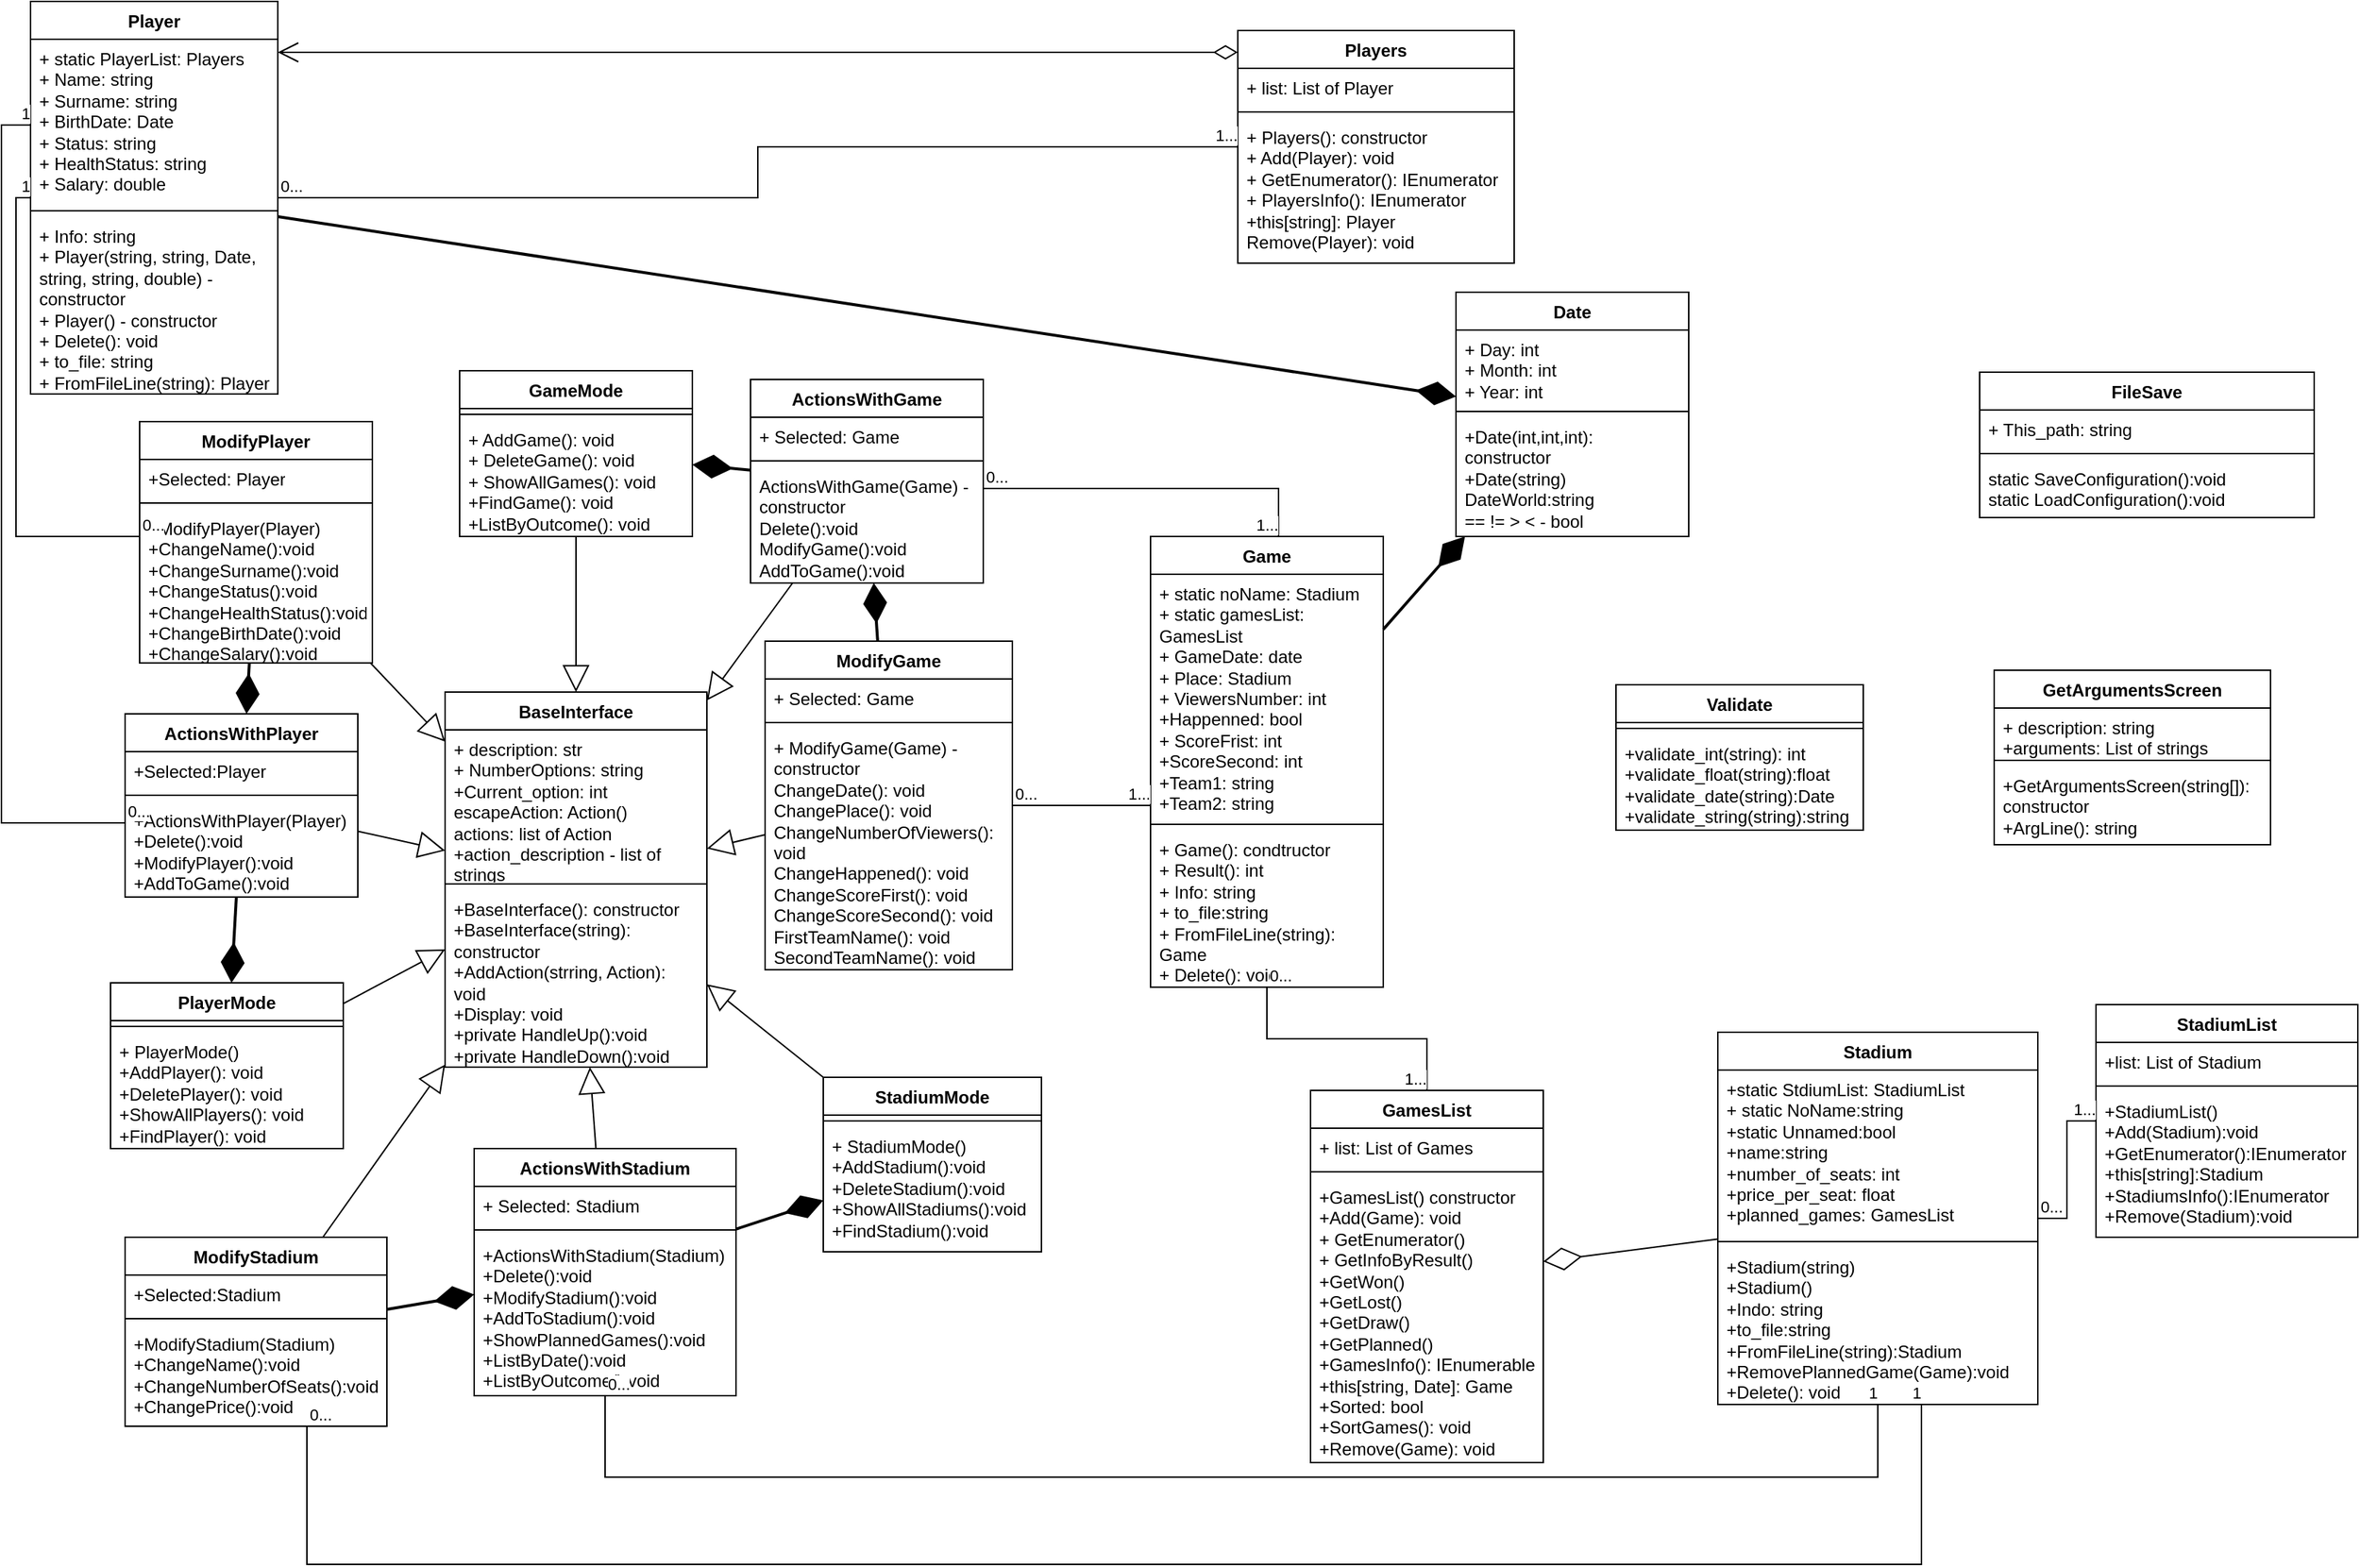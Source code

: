 <mxfile version="24.4.4" type="github">
  <diagram name="Сторінка-1" id="ffoTG8Y5gUArFuWIGi5W">
    <mxGraphModel dx="2100" dy="1060" grid="1" gridSize="10" guides="1" tooltips="1" connect="1" arrows="1" fold="1" page="1" pageScale="1" pageWidth="827" pageHeight="1169" math="0" shadow="0">
      <root>
        <mxCell id="0" />
        <mxCell id="1" parent="0" />
        <mxCell id="AJZXfLpTL_0F0TIFlAnt-1" value="BaseInterface" style="swimlane;fontStyle=1;align=center;verticalAlign=top;childLayout=stackLayout;horizontal=1;startSize=26;horizontalStack=0;resizeParent=1;resizeParentMax=0;resizeLast=0;collapsible=1;marginBottom=0;whiteSpace=wrap;html=1;" vertex="1" parent="1">
          <mxGeometry x="325" y="480" width="180" height="258" as="geometry" />
        </mxCell>
        <mxCell id="AJZXfLpTL_0F0TIFlAnt-2" value="+ description: str&lt;div&gt;+ NumberOptions: string&lt;/div&gt;&lt;div&gt;+Current_option: int&lt;/div&gt;&lt;div&gt;escapeAction: Action()&lt;/div&gt;&lt;div&gt;actions: list of Action&lt;/div&gt;&lt;div&gt;+action_description - list of strings&lt;/div&gt;" style="text;strokeColor=none;fillColor=none;align=left;verticalAlign=top;spacingLeft=4;spacingRight=4;overflow=hidden;rotatable=0;points=[[0,0.5],[1,0.5]];portConstraint=eastwest;whiteSpace=wrap;html=1;" vertex="1" parent="AJZXfLpTL_0F0TIFlAnt-1">
          <mxGeometry y="26" width="180" height="102" as="geometry" />
        </mxCell>
        <mxCell id="AJZXfLpTL_0F0TIFlAnt-3" value="" style="line;strokeWidth=1;fillColor=none;align=left;verticalAlign=middle;spacingTop=-1;spacingLeft=3;spacingRight=3;rotatable=0;labelPosition=right;points=[];portConstraint=eastwest;strokeColor=inherit;" vertex="1" parent="AJZXfLpTL_0F0TIFlAnt-1">
          <mxGeometry y="128" width="180" height="8" as="geometry" />
        </mxCell>
        <mxCell id="AJZXfLpTL_0F0TIFlAnt-4" value="+BaseInterface(): constructor&lt;div&gt;+BaseInterface(string): constructor&lt;/div&gt;&lt;div&gt;+AddAction(strring, Action): void&lt;/div&gt;&lt;div&gt;+Display: void&lt;/div&gt;&lt;div&gt;+private HandleUp():void&lt;/div&gt;&lt;div&gt;+private HandleDown():void&lt;/div&gt;" style="text;strokeColor=none;fillColor=none;align=left;verticalAlign=top;spacingLeft=4;spacingRight=4;overflow=hidden;rotatable=0;points=[[0,0.5],[1,0.5]];portConstraint=eastwest;whiteSpace=wrap;html=1;" vertex="1" parent="AJZXfLpTL_0F0TIFlAnt-1">
          <mxGeometry y="136" width="180" height="122" as="geometry" />
        </mxCell>
        <mxCell id="AJZXfLpTL_0F0TIFlAnt-5" value="Date" style="swimlane;fontStyle=1;align=center;verticalAlign=top;childLayout=stackLayout;horizontal=1;startSize=26;horizontalStack=0;resizeParent=1;resizeParentMax=0;resizeLast=0;collapsible=1;marginBottom=0;whiteSpace=wrap;html=1;" vertex="1" parent="1">
          <mxGeometry x="1020" y="205" width="160" height="168" as="geometry" />
        </mxCell>
        <mxCell id="AJZXfLpTL_0F0TIFlAnt-6" value="+ Day: int&lt;div&gt;+ Month: int&lt;/div&gt;&lt;div&gt;+ Year: int&lt;/div&gt;" style="text;strokeColor=none;fillColor=none;align=left;verticalAlign=top;spacingLeft=4;spacingRight=4;overflow=hidden;rotatable=0;points=[[0,0.5],[1,0.5]];portConstraint=eastwest;whiteSpace=wrap;html=1;" vertex="1" parent="AJZXfLpTL_0F0TIFlAnt-5">
          <mxGeometry y="26" width="160" height="52" as="geometry" />
        </mxCell>
        <mxCell id="AJZXfLpTL_0F0TIFlAnt-7" value="" style="line;strokeWidth=1;fillColor=none;align=left;verticalAlign=middle;spacingTop=-1;spacingLeft=3;spacingRight=3;rotatable=0;labelPosition=right;points=[];portConstraint=eastwest;strokeColor=inherit;" vertex="1" parent="AJZXfLpTL_0F0TIFlAnt-5">
          <mxGeometry y="78" width="160" height="8" as="geometry" />
        </mxCell>
        <mxCell id="AJZXfLpTL_0F0TIFlAnt-8" value="+Date(int,int,int): constructor&lt;div&gt;+Date(string)&lt;/div&gt;&lt;div&gt;DateWorld:string&lt;/div&gt;&lt;div&gt;== != &amp;gt; &amp;lt; - bool&lt;/div&gt;" style="text;strokeColor=none;fillColor=none;align=left;verticalAlign=top;spacingLeft=4;spacingRight=4;overflow=hidden;rotatable=0;points=[[0,0.5],[1,0.5]];portConstraint=eastwest;whiteSpace=wrap;html=1;" vertex="1" parent="AJZXfLpTL_0F0TIFlAnt-5">
          <mxGeometry y="86" width="160" height="82" as="geometry" />
        </mxCell>
        <mxCell id="AJZXfLpTL_0F0TIFlAnt-9" value="FileSave" style="swimlane;fontStyle=1;align=center;verticalAlign=top;childLayout=stackLayout;horizontal=1;startSize=26;horizontalStack=0;resizeParent=1;resizeParentMax=0;resizeLast=0;collapsible=1;marginBottom=0;whiteSpace=wrap;html=1;" vertex="1" parent="1">
          <mxGeometry x="1380" y="260" width="230" height="100" as="geometry" />
        </mxCell>
        <mxCell id="AJZXfLpTL_0F0TIFlAnt-10" value="+ This_path: string" style="text;strokeColor=none;fillColor=none;align=left;verticalAlign=top;spacingLeft=4;spacingRight=4;overflow=hidden;rotatable=0;points=[[0,0.5],[1,0.5]];portConstraint=eastwest;whiteSpace=wrap;html=1;" vertex="1" parent="AJZXfLpTL_0F0TIFlAnt-9">
          <mxGeometry y="26" width="230" height="26" as="geometry" />
        </mxCell>
        <mxCell id="AJZXfLpTL_0F0TIFlAnt-11" value="" style="line;strokeWidth=1;fillColor=none;align=left;verticalAlign=middle;spacingTop=-1;spacingLeft=3;spacingRight=3;rotatable=0;labelPosition=right;points=[];portConstraint=eastwest;strokeColor=inherit;" vertex="1" parent="AJZXfLpTL_0F0TIFlAnt-9">
          <mxGeometry y="52" width="230" height="8" as="geometry" />
        </mxCell>
        <mxCell id="AJZXfLpTL_0F0TIFlAnt-12" value="static SaveConfiguration():void&lt;div&gt;static LoadConfiguration():void&lt;/div&gt;" style="text;strokeColor=none;fillColor=none;align=left;verticalAlign=top;spacingLeft=4;spacingRight=4;overflow=hidden;rotatable=0;points=[[0,0.5],[1,0.5]];portConstraint=eastwest;whiteSpace=wrap;html=1;" vertex="1" parent="AJZXfLpTL_0F0TIFlAnt-9">
          <mxGeometry y="60" width="230" height="40" as="geometry" />
        </mxCell>
        <mxCell id="AJZXfLpTL_0F0TIFlAnt-13" value="Game" style="swimlane;fontStyle=1;align=center;verticalAlign=top;childLayout=stackLayout;horizontal=1;startSize=26;horizontalStack=0;resizeParent=1;resizeParentMax=0;resizeLast=0;collapsible=1;marginBottom=0;whiteSpace=wrap;html=1;" vertex="1" parent="1">
          <mxGeometry x="810" y="373" width="160" height="310" as="geometry" />
        </mxCell>
        <mxCell id="AJZXfLpTL_0F0TIFlAnt-14" value="+ static noName: Stadium&lt;div&gt;+ static gamesList: GamesList&lt;/div&gt;&lt;div&gt;+ GameDate: date&lt;/div&gt;&lt;div&gt;+ Place: Stadium&lt;/div&gt;&lt;div&gt;+ ViewersNumber: int&lt;/div&gt;&lt;div&gt;+Happenned: bool&lt;/div&gt;&lt;div&gt;+ ScoreFrist: int&lt;/div&gt;&lt;div&gt;+ScoreSecond: int&lt;/div&gt;&lt;div&gt;+Team1: string&lt;/div&gt;&lt;div&gt;+Team2: string&lt;/div&gt;" style="text;strokeColor=none;fillColor=none;align=left;verticalAlign=top;spacingLeft=4;spacingRight=4;overflow=hidden;rotatable=0;points=[[0,0.5],[1,0.5]];portConstraint=eastwest;whiteSpace=wrap;html=1;" vertex="1" parent="AJZXfLpTL_0F0TIFlAnt-13">
          <mxGeometry y="26" width="160" height="168" as="geometry" />
        </mxCell>
        <mxCell id="AJZXfLpTL_0F0TIFlAnt-15" value="" style="line;strokeWidth=1;fillColor=none;align=left;verticalAlign=middle;spacingTop=-1;spacingLeft=3;spacingRight=3;rotatable=0;labelPosition=right;points=[];portConstraint=eastwest;strokeColor=inherit;" vertex="1" parent="AJZXfLpTL_0F0TIFlAnt-13">
          <mxGeometry y="194" width="160" height="8" as="geometry" />
        </mxCell>
        <mxCell id="AJZXfLpTL_0F0TIFlAnt-16" value="+ Game(): condtructor&lt;div&gt;+ Result(): int&lt;/div&gt;&lt;div&gt;+ Info: string&lt;/div&gt;&lt;div&gt;+ to_file:string&lt;/div&gt;&lt;div&gt;+ FromFileLine(string): Game&lt;/div&gt;&lt;div&gt;+ Delete(): void&lt;/div&gt;" style="text;strokeColor=none;fillColor=none;align=left;verticalAlign=top;spacingLeft=4;spacingRight=4;overflow=hidden;rotatable=0;points=[[0,0.5],[1,0.5]];portConstraint=eastwest;whiteSpace=wrap;html=1;" vertex="1" parent="AJZXfLpTL_0F0TIFlAnt-13">
          <mxGeometry y="202" width="160" height="108" as="geometry" />
        </mxCell>
        <mxCell id="AJZXfLpTL_0F0TIFlAnt-17" value="GameMode" style="swimlane;fontStyle=1;align=center;verticalAlign=top;childLayout=stackLayout;horizontal=1;startSize=26;horizontalStack=0;resizeParent=1;resizeParentMax=0;resizeLast=0;collapsible=1;marginBottom=0;whiteSpace=wrap;html=1;" vertex="1" parent="1">
          <mxGeometry x="335" y="259" width="160" height="114" as="geometry" />
        </mxCell>
        <mxCell id="AJZXfLpTL_0F0TIFlAnt-19" value="" style="line;strokeWidth=1;fillColor=none;align=left;verticalAlign=middle;spacingTop=-1;spacingLeft=3;spacingRight=3;rotatable=0;labelPosition=right;points=[];portConstraint=eastwest;strokeColor=inherit;" vertex="1" parent="AJZXfLpTL_0F0TIFlAnt-17">
          <mxGeometry y="26" width="160" height="8" as="geometry" />
        </mxCell>
        <mxCell id="AJZXfLpTL_0F0TIFlAnt-20" value="+ AddGame(): void&lt;div&gt;+ DeleteGame(): void&lt;/div&gt;&lt;div&gt;+ ShowAllGames(): void&lt;/div&gt;&lt;div&gt;+FindGame(): void&lt;/div&gt;&lt;div&gt;+ListByOutcome(): void&lt;/div&gt;" style="text;strokeColor=none;fillColor=none;align=left;verticalAlign=top;spacingLeft=4;spacingRight=4;overflow=hidden;rotatable=0;points=[[0,0.5],[1,0.5]];portConstraint=eastwest;whiteSpace=wrap;html=1;" vertex="1" parent="AJZXfLpTL_0F0TIFlAnt-17">
          <mxGeometry y="34" width="160" height="80" as="geometry" />
        </mxCell>
        <mxCell id="AJZXfLpTL_0F0TIFlAnt-21" value="ActionsWithGame" style="swimlane;fontStyle=1;align=center;verticalAlign=top;childLayout=stackLayout;horizontal=1;startSize=26;horizontalStack=0;resizeParent=1;resizeParentMax=0;resizeLast=0;collapsible=1;marginBottom=0;whiteSpace=wrap;html=1;" vertex="1" parent="1">
          <mxGeometry x="535" y="265" width="160" height="140" as="geometry" />
        </mxCell>
        <mxCell id="AJZXfLpTL_0F0TIFlAnt-22" value="+ Selected: Game" style="text;strokeColor=none;fillColor=none;align=left;verticalAlign=top;spacingLeft=4;spacingRight=4;overflow=hidden;rotatable=0;points=[[0,0.5],[1,0.5]];portConstraint=eastwest;whiteSpace=wrap;html=1;" vertex="1" parent="AJZXfLpTL_0F0TIFlAnt-21">
          <mxGeometry y="26" width="160" height="26" as="geometry" />
        </mxCell>
        <mxCell id="AJZXfLpTL_0F0TIFlAnt-23" value="" style="line;strokeWidth=1;fillColor=none;align=left;verticalAlign=middle;spacingTop=-1;spacingLeft=3;spacingRight=3;rotatable=0;labelPosition=right;points=[];portConstraint=eastwest;strokeColor=inherit;" vertex="1" parent="AJZXfLpTL_0F0TIFlAnt-21">
          <mxGeometry y="52" width="160" height="8" as="geometry" />
        </mxCell>
        <mxCell id="AJZXfLpTL_0F0TIFlAnt-24" value="ActionsWithGame(Game) - constructor&lt;div&gt;Delete():void&lt;/div&gt;&lt;div&gt;ModifyGame():void&lt;/div&gt;&lt;div&gt;AddToGame():void&lt;/div&gt;" style="text;strokeColor=none;fillColor=none;align=left;verticalAlign=top;spacingLeft=4;spacingRight=4;overflow=hidden;rotatable=0;points=[[0,0.5],[1,0.5]];portConstraint=eastwest;whiteSpace=wrap;html=1;" vertex="1" parent="AJZXfLpTL_0F0TIFlAnt-21">
          <mxGeometry y="60" width="160" height="80" as="geometry" />
        </mxCell>
        <mxCell id="AJZXfLpTL_0F0TIFlAnt-25" value="ModifyGame" style="swimlane;fontStyle=1;align=center;verticalAlign=top;childLayout=stackLayout;horizontal=1;startSize=26;horizontalStack=0;resizeParent=1;resizeParentMax=0;resizeLast=0;collapsible=1;marginBottom=0;whiteSpace=wrap;html=1;" vertex="1" parent="1">
          <mxGeometry x="545" y="445" width="170" height="226" as="geometry" />
        </mxCell>
        <mxCell id="AJZXfLpTL_0F0TIFlAnt-26" value="+ Selected: Game" style="text;strokeColor=none;fillColor=none;align=left;verticalAlign=top;spacingLeft=4;spacingRight=4;overflow=hidden;rotatable=0;points=[[0,0.5],[1,0.5]];portConstraint=eastwest;whiteSpace=wrap;html=1;" vertex="1" parent="AJZXfLpTL_0F0TIFlAnt-25">
          <mxGeometry y="26" width="170" height="26" as="geometry" />
        </mxCell>
        <mxCell id="AJZXfLpTL_0F0TIFlAnt-27" value="" style="line;strokeWidth=1;fillColor=none;align=left;verticalAlign=middle;spacingTop=-1;spacingLeft=3;spacingRight=3;rotatable=0;labelPosition=right;points=[];portConstraint=eastwest;strokeColor=inherit;" vertex="1" parent="AJZXfLpTL_0F0TIFlAnt-25">
          <mxGeometry y="52" width="170" height="8" as="geometry" />
        </mxCell>
        <mxCell id="AJZXfLpTL_0F0TIFlAnt-28" value="+ ModifyGame(Game) - constructor&lt;div&gt;ChangeDate(): void&lt;/div&gt;&lt;div&gt;ChangePlace(): void&lt;/div&gt;&lt;div&gt;ChangeNumberOfViewers(): void&lt;/div&gt;&lt;div&gt;ChangeHappened(): void&lt;/div&gt;&lt;div&gt;ChangeScoreFirst(): void&lt;/div&gt;&lt;div&gt;ChangeScoreSecond(): void&lt;/div&gt;&lt;div&gt;FirstTeamName(): void&lt;/div&gt;&lt;div&gt;SecondTeamName(): void&lt;/div&gt;" style="text;strokeColor=none;fillColor=none;align=left;verticalAlign=top;spacingLeft=4;spacingRight=4;overflow=hidden;rotatable=0;points=[[0,0.5],[1,0.5]];portConstraint=eastwest;whiteSpace=wrap;html=1;" vertex="1" parent="AJZXfLpTL_0F0TIFlAnt-25">
          <mxGeometry y="60" width="170" height="166" as="geometry" />
        </mxCell>
        <mxCell id="AJZXfLpTL_0F0TIFlAnt-29" value="GamesList" style="swimlane;fontStyle=1;align=center;verticalAlign=top;childLayout=stackLayout;horizontal=1;startSize=26;horizontalStack=0;resizeParent=1;resizeParentMax=0;resizeLast=0;collapsible=1;marginBottom=0;whiteSpace=wrap;html=1;" vertex="1" parent="1">
          <mxGeometry x="920" y="754" width="160" height="256" as="geometry" />
        </mxCell>
        <mxCell id="AJZXfLpTL_0F0TIFlAnt-30" value="+ list: List of Games" style="text;strokeColor=none;fillColor=none;align=left;verticalAlign=top;spacingLeft=4;spacingRight=4;overflow=hidden;rotatable=0;points=[[0,0.5],[1,0.5]];portConstraint=eastwest;whiteSpace=wrap;html=1;" vertex="1" parent="AJZXfLpTL_0F0TIFlAnt-29">
          <mxGeometry y="26" width="160" height="26" as="geometry" />
        </mxCell>
        <mxCell id="AJZXfLpTL_0F0TIFlAnt-31" value="" style="line;strokeWidth=1;fillColor=none;align=left;verticalAlign=middle;spacingTop=-1;spacingLeft=3;spacingRight=3;rotatable=0;labelPosition=right;points=[];portConstraint=eastwest;strokeColor=inherit;" vertex="1" parent="AJZXfLpTL_0F0TIFlAnt-29">
          <mxGeometry y="52" width="160" height="8" as="geometry" />
        </mxCell>
        <mxCell id="AJZXfLpTL_0F0TIFlAnt-32" value="+GamesList() constructor&lt;div&gt;+Add(Game): void&lt;/div&gt;&lt;div&gt;+ GetEnumerator()&lt;/div&gt;&lt;div&gt;+ GetInfoByResult()&lt;/div&gt;&lt;div&gt;+GetWon()&lt;/div&gt;&lt;div&gt;+GetLost()&lt;/div&gt;&lt;div&gt;+GetDraw()&lt;/div&gt;&lt;div&gt;+GetPlanned()&lt;/div&gt;&lt;div&gt;+GamesInfo(): IEnumerable&lt;/div&gt;&lt;div&gt;+this[string, Date]: Game&lt;/div&gt;&lt;div&gt;+Sorted: bool&lt;/div&gt;&lt;div&gt;+SortGames(): void&lt;/div&gt;&lt;div&gt;+Remove(Game): void&lt;/div&gt;" style="text;strokeColor=none;fillColor=none;align=left;verticalAlign=top;spacingLeft=4;spacingRight=4;overflow=hidden;rotatable=0;points=[[0,0.5],[1,0.5]];portConstraint=eastwest;whiteSpace=wrap;html=1;" vertex="1" parent="AJZXfLpTL_0F0TIFlAnt-29">
          <mxGeometry y="60" width="160" height="196" as="geometry" />
        </mxCell>
        <mxCell id="AJZXfLpTL_0F0TIFlAnt-33" value="GetArgumentsScreen" style="swimlane;fontStyle=1;align=center;verticalAlign=top;childLayout=stackLayout;horizontal=1;startSize=26;horizontalStack=0;resizeParent=1;resizeParentMax=0;resizeLast=0;collapsible=1;marginBottom=0;whiteSpace=wrap;html=1;" vertex="1" parent="1">
          <mxGeometry x="1390" y="465" width="190" height="120" as="geometry" />
        </mxCell>
        <mxCell id="AJZXfLpTL_0F0TIFlAnt-34" value="+ description: string&lt;div&gt;+arguments: List of strings&lt;/div&gt;" style="text;strokeColor=none;fillColor=none;align=left;verticalAlign=top;spacingLeft=4;spacingRight=4;overflow=hidden;rotatable=0;points=[[0,0.5],[1,0.5]];portConstraint=eastwest;whiteSpace=wrap;html=1;" vertex="1" parent="AJZXfLpTL_0F0TIFlAnt-33">
          <mxGeometry y="26" width="190" height="32" as="geometry" />
        </mxCell>
        <mxCell id="AJZXfLpTL_0F0TIFlAnt-35" value="" style="line;strokeWidth=1;fillColor=none;align=left;verticalAlign=middle;spacingTop=-1;spacingLeft=3;spacingRight=3;rotatable=0;labelPosition=right;points=[];portConstraint=eastwest;strokeColor=inherit;" vertex="1" parent="AJZXfLpTL_0F0TIFlAnt-33">
          <mxGeometry y="58" width="190" height="8" as="geometry" />
        </mxCell>
        <mxCell id="AJZXfLpTL_0F0TIFlAnt-36" value="+GetArgumentsScreen(string[]): constructor&lt;div&gt;+ArgLine(): string&lt;/div&gt;" style="text;strokeColor=none;fillColor=none;align=left;verticalAlign=top;spacingLeft=4;spacingRight=4;overflow=hidden;rotatable=0;points=[[0,0.5],[1,0.5]];portConstraint=eastwest;whiteSpace=wrap;html=1;" vertex="1" parent="AJZXfLpTL_0F0TIFlAnt-33">
          <mxGeometry y="66" width="190" height="54" as="geometry" />
        </mxCell>
        <mxCell id="AJZXfLpTL_0F0TIFlAnt-37" value="Player" style="swimlane;fontStyle=1;align=center;verticalAlign=top;childLayout=stackLayout;horizontal=1;startSize=26;horizontalStack=0;resizeParent=1;resizeParentMax=0;resizeLast=0;collapsible=1;marginBottom=0;whiteSpace=wrap;html=1;" vertex="1" parent="1">
          <mxGeometry x="40" y="5" width="170" height="270" as="geometry" />
        </mxCell>
        <mxCell id="AJZXfLpTL_0F0TIFlAnt-38" value="+ static PlayerList: Players&lt;div&gt;+ Name: string&lt;/div&gt;&lt;div&gt;+ Surname: string&lt;/div&gt;&lt;div&gt;+ BirthDate: Date&lt;/div&gt;&lt;div&gt;+ Status: string&lt;/div&gt;&lt;div&gt;+ HealthStatus: string&lt;/div&gt;&lt;div&gt;+ Salary: double&lt;/div&gt;" style="text;strokeColor=none;fillColor=none;align=left;verticalAlign=top;spacingLeft=4;spacingRight=4;overflow=hidden;rotatable=0;points=[[0,0.5],[1,0.5]];portConstraint=eastwest;whiteSpace=wrap;html=1;" vertex="1" parent="AJZXfLpTL_0F0TIFlAnt-37">
          <mxGeometry y="26" width="170" height="114" as="geometry" />
        </mxCell>
        <mxCell id="AJZXfLpTL_0F0TIFlAnt-39" value="" style="line;strokeWidth=1;fillColor=none;align=left;verticalAlign=middle;spacingTop=-1;spacingLeft=3;spacingRight=3;rotatable=0;labelPosition=right;points=[];portConstraint=eastwest;strokeColor=inherit;" vertex="1" parent="AJZXfLpTL_0F0TIFlAnt-37">
          <mxGeometry y="140" width="170" height="8" as="geometry" />
        </mxCell>
        <mxCell id="AJZXfLpTL_0F0TIFlAnt-40" value="+ Info: string&lt;div&gt;+ Player(string, string, Date, string, string, double) - constructor&lt;/div&gt;&lt;div&gt;+ Player() - constructor&lt;/div&gt;&lt;div&gt;+ Delete(): void&lt;/div&gt;&lt;div&gt;+ to_file: string&lt;/div&gt;&lt;div&gt;+ FromFileLine(string): Player&lt;/div&gt;" style="text;strokeColor=none;fillColor=none;align=left;verticalAlign=top;spacingLeft=4;spacingRight=4;overflow=hidden;rotatable=0;points=[[0,0.5],[1,0.5]];portConstraint=eastwest;whiteSpace=wrap;html=1;" vertex="1" parent="AJZXfLpTL_0F0TIFlAnt-37">
          <mxGeometry y="148" width="170" height="122" as="geometry" />
        </mxCell>
        <mxCell id="AJZXfLpTL_0F0TIFlAnt-41" value="Players" style="swimlane;fontStyle=1;align=center;verticalAlign=top;childLayout=stackLayout;horizontal=1;startSize=26;horizontalStack=0;resizeParent=1;resizeParentMax=0;resizeLast=0;collapsible=1;marginBottom=0;whiteSpace=wrap;html=1;" vertex="1" parent="1">
          <mxGeometry x="870" y="25" width="190" height="160" as="geometry" />
        </mxCell>
        <mxCell id="AJZXfLpTL_0F0TIFlAnt-42" value="+ list: List of Player" style="text;strokeColor=none;fillColor=none;align=left;verticalAlign=top;spacingLeft=4;spacingRight=4;overflow=hidden;rotatable=0;points=[[0,0.5],[1,0.5]];portConstraint=eastwest;whiteSpace=wrap;html=1;" vertex="1" parent="AJZXfLpTL_0F0TIFlAnt-41">
          <mxGeometry y="26" width="190" height="26" as="geometry" />
        </mxCell>
        <mxCell id="AJZXfLpTL_0F0TIFlAnt-43" value="" style="line;strokeWidth=1;fillColor=none;align=left;verticalAlign=middle;spacingTop=-1;spacingLeft=3;spacingRight=3;rotatable=0;labelPosition=right;points=[];portConstraint=eastwest;strokeColor=inherit;" vertex="1" parent="AJZXfLpTL_0F0TIFlAnt-41">
          <mxGeometry y="52" width="190" height="8" as="geometry" />
        </mxCell>
        <mxCell id="AJZXfLpTL_0F0TIFlAnt-44" value="+ Players(): constructor&lt;div&gt;+ Add(Player): void&lt;/div&gt;&lt;div&gt;+ GetEnumerator(): IEnumerator&lt;/div&gt;&lt;div&gt;+ PlayersInfo(): IEnumerator&lt;/div&gt;&lt;div&gt;+this[string]: Player&lt;/div&gt;&lt;div&gt;Remove(Player): void&lt;/div&gt;" style="text;strokeColor=none;fillColor=none;align=left;verticalAlign=top;spacingLeft=4;spacingRight=4;overflow=hidden;rotatable=0;points=[[0,0.5],[1,0.5]];portConstraint=eastwest;whiteSpace=wrap;html=1;" vertex="1" parent="AJZXfLpTL_0F0TIFlAnt-41">
          <mxGeometry y="60" width="190" height="100" as="geometry" />
        </mxCell>
        <mxCell id="AJZXfLpTL_0F0TIFlAnt-45" value="PlayerMode" style="swimlane;fontStyle=1;align=center;verticalAlign=top;childLayout=stackLayout;horizontal=1;startSize=26;horizontalStack=0;resizeParent=1;resizeParentMax=0;resizeLast=0;collapsible=1;marginBottom=0;whiteSpace=wrap;html=1;" vertex="1" parent="1">
          <mxGeometry x="95" y="680" width="160" height="114" as="geometry" />
        </mxCell>
        <mxCell id="AJZXfLpTL_0F0TIFlAnt-47" value="" style="line;strokeWidth=1;fillColor=none;align=left;verticalAlign=middle;spacingTop=-1;spacingLeft=3;spacingRight=3;rotatable=0;labelPosition=right;points=[];portConstraint=eastwest;strokeColor=inherit;" vertex="1" parent="AJZXfLpTL_0F0TIFlAnt-45">
          <mxGeometry y="26" width="160" height="8" as="geometry" />
        </mxCell>
        <mxCell id="AJZXfLpTL_0F0TIFlAnt-48" value="+ PlayerMode()&lt;div&gt;+AddPlayer(): void&lt;/div&gt;&lt;div&gt;+DeletePlayer(): void&lt;/div&gt;&lt;div&gt;+ShowAllPlayers(): void&lt;/div&gt;&lt;div&gt;+FindPlayer(): void&lt;/div&gt;" style="text;strokeColor=none;fillColor=none;align=left;verticalAlign=top;spacingLeft=4;spacingRight=4;overflow=hidden;rotatable=0;points=[[0,0.5],[1,0.5]];portConstraint=eastwest;whiteSpace=wrap;html=1;" vertex="1" parent="AJZXfLpTL_0F0TIFlAnt-45">
          <mxGeometry y="34" width="160" height="80" as="geometry" />
        </mxCell>
        <mxCell id="AJZXfLpTL_0F0TIFlAnt-49" value="ActionsWithPlayer" style="swimlane;fontStyle=1;align=center;verticalAlign=top;childLayout=stackLayout;horizontal=1;startSize=26;horizontalStack=0;resizeParent=1;resizeParentMax=0;resizeLast=0;collapsible=1;marginBottom=0;whiteSpace=wrap;html=1;" vertex="1" parent="1">
          <mxGeometry x="105" y="495" width="160" height="126" as="geometry" />
        </mxCell>
        <mxCell id="AJZXfLpTL_0F0TIFlAnt-50" value="+Selected:Player" style="text;strokeColor=none;fillColor=none;align=left;verticalAlign=top;spacingLeft=4;spacingRight=4;overflow=hidden;rotatable=0;points=[[0,0.5],[1,0.5]];portConstraint=eastwest;whiteSpace=wrap;html=1;" vertex="1" parent="AJZXfLpTL_0F0TIFlAnt-49">
          <mxGeometry y="26" width="160" height="26" as="geometry" />
        </mxCell>
        <mxCell id="AJZXfLpTL_0F0TIFlAnt-51" value="" style="line;strokeWidth=1;fillColor=none;align=left;verticalAlign=middle;spacingTop=-1;spacingLeft=3;spacingRight=3;rotatable=0;labelPosition=right;points=[];portConstraint=eastwest;strokeColor=inherit;" vertex="1" parent="AJZXfLpTL_0F0TIFlAnt-49">
          <mxGeometry y="52" width="160" height="8" as="geometry" />
        </mxCell>
        <mxCell id="AJZXfLpTL_0F0TIFlAnt-52" value="+ActionsWithPlayer(Player)&lt;div&gt;+Delete():void&lt;/div&gt;&lt;div&gt;+ModifyPlayer():void&lt;/div&gt;&lt;div&gt;+AddToGame():void&lt;/div&gt;" style="text;strokeColor=none;fillColor=none;align=left;verticalAlign=top;spacingLeft=4;spacingRight=4;overflow=hidden;rotatable=0;points=[[0,0.5],[1,0.5]];portConstraint=eastwest;whiteSpace=wrap;html=1;" vertex="1" parent="AJZXfLpTL_0F0TIFlAnt-49">
          <mxGeometry y="60" width="160" height="66" as="geometry" />
        </mxCell>
        <mxCell id="AJZXfLpTL_0F0TIFlAnt-53" value="ModifyPlayer" style="swimlane;fontStyle=1;align=center;verticalAlign=top;childLayout=stackLayout;horizontal=1;startSize=26;horizontalStack=0;resizeParent=1;resizeParentMax=0;resizeLast=0;collapsible=1;marginBottom=0;whiteSpace=wrap;html=1;" vertex="1" parent="1">
          <mxGeometry x="115" y="294" width="160" height="166" as="geometry" />
        </mxCell>
        <mxCell id="AJZXfLpTL_0F0TIFlAnt-54" value="+Selected: Player" style="text;strokeColor=none;fillColor=none;align=left;verticalAlign=top;spacingLeft=4;spacingRight=4;overflow=hidden;rotatable=0;points=[[0,0.5],[1,0.5]];portConstraint=eastwest;whiteSpace=wrap;html=1;" vertex="1" parent="AJZXfLpTL_0F0TIFlAnt-53">
          <mxGeometry y="26" width="160" height="26" as="geometry" />
        </mxCell>
        <mxCell id="AJZXfLpTL_0F0TIFlAnt-55" value="" style="line;strokeWidth=1;fillColor=none;align=left;verticalAlign=middle;spacingTop=-1;spacingLeft=3;spacingRight=3;rotatable=0;labelPosition=right;points=[];portConstraint=eastwest;strokeColor=inherit;" vertex="1" parent="AJZXfLpTL_0F0TIFlAnt-53">
          <mxGeometry y="52" width="160" height="8" as="geometry" />
        </mxCell>
        <mxCell id="AJZXfLpTL_0F0TIFlAnt-56" value="+ModifyPlayer(Player)&lt;div&gt;+ChangeName():void&lt;/div&gt;&lt;div&gt;+ChangeSurname():void&lt;/div&gt;&lt;div&gt;+ChangeStatus():void&lt;/div&gt;&lt;div&gt;+ChangeHealthStatus():void&lt;/div&gt;&lt;div&gt;+ChangeBirthDate():void&lt;/div&gt;&lt;div&gt;+ChangeSalary():void&lt;/div&gt;" style="text;strokeColor=none;fillColor=none;align=left;verticalAlign=top;spacingLeft=4;spacingRight=4;overflow=hidden;rotatable=0;points=[[0,0.5],[1,0.5]];portConstraint=eastwest;whiteSpace=wrap;html=1;" vertex="1" parent="AJZXfLpTL_0F0TIFlAnt-53">
          <mxGeometry y="60" width="160" height="106" as="geometry" />
        </mxCell>
        <mxCell id="AJZXfLpTL_0F0TIFlAnt-57" value="Stadium" style="swimlane;fontStyle=1;align=center;verticalAlign=top;childLayout=stackLayout;horizontal=1;startSize=26;horizontalStack=0;resizeParent=1;resizeParentMax=0;resizeLast=0;collapsible=1;marginBottom=0;whiteSpace=wrap;html=1;" vertex="1" parent="1">
          <mxGeometry x="1200" y="714" width="220" height="256" as="geometry" />
        </mxCell>
        <mxCell id="AJZXfLpTL_0F0TIFlAnt-58" value="+static StdiumList: StadiumList&lt;div&gt;+ static NoName:string&lt;/div&gt;&lt;div&gt;+static Unnamed:bool&lt;/div&gt;&lt;div&gt;+name:string&lt;/div&gt;&lt;div&gt;+number_of_seats: int&lt;/div&gt;&lt;div&gt;+price_per_seat: float&lt;/div&gt;&lt;div&gt;+planned_games: GamesList&lt;/div&gt;" style="text;strokeColor=none;fillColor=none;align=left;verticalAlign=top;spacingLeft=4;spacingRight=4;overflow=hidden;rotatable=0;points=[[0,0.5],[1,0.5]];portConstraint=eastwest;whiteSpace=wrap;html=1;" vertex="1" parent="AJZXfLpTL_0F0TIFlAnt-57">
          <mxGeometry y="26" width="220" height="114" as="geometry" />
        </mxCell>
        <mxCell id="AJZXfLpTL_0F0TIFlAnt-59" value="" style="line;strokeWidth=1;fillColor=none;align=left;verticalAlign=middle;spacingTop=-1;spacingLeft=3;spacingRight=3;rotatable=0;labelPosition=right;points=[];portConstraint=eastwest;strokeColor=inherit;" vertex="1" parent="AJZXfLpTL_0F0TIFlAnt-57">
          <mxGeometry y="140" width="220" height="8" as="geometry" />
        </mxCell>
        <mxCell id="AJZXfLpTL_0F0TIFlAnt-60" value="+Stadium(string)&lt;div&gt;+Stadium()&lt;/div&gt;&lt;div&gt;+Indo: string&lt;/div&gt;&lt;div&gt;+to_file:string&lt;/div&gt;&lt;div&gt;+FromFileLine(string):Stadium&lt;/div&gt;&lt;div&gt;+RemovePlannedGame(Game):void&lt;/div&gt;&lt;div&gt;+Delete(): void&lt;/div&gt;" style="text;strokeColor=none;fillColor=none;align=left;verticalAlign=top;spacingLeft=4;spacingRight=4;overflow=hidden;rotatable=0;points=[[0,0.5],[1,0.5]];portConstraint=eastwest;whiteSpace=wrap;html=1;" vertex="1" parent="AJZXfLpTL_0F0TIFlAnt-57">
          <mxGeometry y="148" width="220" height="108" as="geometry" />
        </mxCell>
        <mxCell id="AJZXfLpTL_0F0TIFlAnt-61" value="StadiumList" style="swimlane;fontStyle=1;align=center;verticalAlign=top;childLayout=stackLayout;horizontal=1;startSize=26;horizontalStack=0;resizeParent=1;resizeParentMax=0;resizeLast=0;collapsible=1;marginBottom=0;whiteSpace=wrap;html=1;" vertex="1" parent="1">
          <mxGeometry x="1460" y="695" width="180" height="160" as="geometry" />
        </mxCell>
        <mxCell id="AJZXfLpTL_0F0TIFlAnt-62" value="+list: List of Stadium" style="text;strokeColor=none;fillColor=none;align=left;verticalAlign=top;spacingLeft=4;spacingRight=4;overflow=hidden;rotatable=0;points=[[0,0.5],[1,0.5]];portConstraint=eastwest;whiteSpace=wrap;html=1;" vertex="1" parent="AJZXfLpTL_0F0TIFlAnt-61">
          <mxGeometry y="26" width="180" height="26" as="geometry" />
        </mxCell>
        <mxCell id="AJZXfLpTL_0F0TIFlAnt-63" value="" style="line;strokeWidth=1;fillColor=none;align=left;verticalAlign=middle;spacingTop=-1;spacingLeft=3;spacingRight=3;rotatable=0;labelPosition=right;points=[];portConstraint=eastwest;strokeColor=inherit;" vertex="1" parent="AJZXfLpTL_0F0TIFlAnt-61">
          <mxGeometry y="52" width="180" height="8" as="geometry" />
        </mxCell>
        <mxCell id="AJZXfLpTL_0F0TIFlAnt-64" value="+StadiumList()&lt;div&gt;+Add(Stadium):void&lt;/div&gt;&lt;div&gt;+GetEnumerator():IEnumerator&lt;/div&gt;&lt;div&gt;+this[string]:Stadium&lt;/div&gt;&lt;div&gt;+StadiumsInfo():IEnumerator&lt;/div&gt;&lt;div&gt;+Remove(Stadium):void&lt;/div&gt;" style="text;strokeColor=none;fillColor=none;align=left;verticalAlign=top;spacingLeft=4;spacingRight=4;overflow=hidden;rotatable=0;points=[[0,0.5],[1,0.5]];portConstraint=eastwest;whiteSpace=wrap;html=1;" vertex="1" parent="AJZXfLpTL_0F0TIFlAnt-61">
          <mxGeometry y="60" width="180" height="100" as="geometry" />
        </mxCell>
        <mxCell id="AJZXfLpTL_0F0TIFlAnt-65" value="StadiumMode" style="swimlane;fontStyle=1;align=center;verticalAlign=top;childLayout=stackLayout;horizontal=1;startSize=26;horizontalStack=0;resizeParent=1;resizeParentMax=0;resizeLast=0;collapsible=1;marginBottom=0;whiteSpace=wrap;html=1;" vertex="1" parent="1">
          <mxGeometry x="585" y="745" width="150" height="120" as="geometry" />
        </mxCell>
        <mxCell id="AJZXfLpTL_0F0TIFlAnt-67" value="" style="line;strokeWidth=1;fillColor=none;align=left;verticalAlign=middle;spacingTop=-1;spacingLeft=3;spacingRight=3;rotatable=0;labelPosition=right;points=[];portConstraint=eastwest;strokeColor=inherit;" vertex="1" parent="AJZXfLpTL_0F0TIFlAnt-65">
          <mxGeometry y="26" width="150" height="8" as="geometry" />
        </mxCell>
        <mxCell id="AJZXfLpTL_0F0TIFlAnt-68" value="+ StadiumMode()&lt;div&gt;+AddStadium():void&lt;/div&gt;&lt;div&gt;+DeleteStadium():void&lt;/div&gt;&lt;div&gt;+ShowAllStadiums():void&lt;/div&gt;&lt;div&gt;+FindStadium():void&lt;/div&gt;" style="text;strokeColor=none;fillColor=none;align=left;verticalAlign=top;spacingLeft=4;spacingRight=4;overflow=hidden;rotatable=0;points=[[0,0.5],[1,0.5]];portConstraint=eastwest;whiteSpace=wrap;html=1;" vertex="1" parent="AJZXfLpTL_0F0TIFlAnt-65">
          <mxGeometry y="34" width="150" height="86" as="geometry" />
        </mxCell>
        <mxCell id="AJZXfLpTL_0F0TIFlAnt-69" value="ActionsWithStadium" style="swimlane;fontStyle=1;align=center;verticalAlign=top;childLayout=stackLayout;horizontal=1;startSize=26;horizontalStack=0;resizeParent=1;resizeParentMax=0;resizeLast=0;collapsible=1;marginBottom=0;whiteSpace=wrap;html=1;" vertex="1" parent="1">
          <mxGeometry x="345" y="794" width="180" height="170" as="geometry" />
        </mxCell>
        <mxCell id="AJZXfLpTL_0F0TIFlAnt-70" value="+ Selected: Stadium" style="text;strokeColor=none;fillColor=none;align=left;verticalAlign=top;spacingLeft=4;spacingRight=4;overflow=hidden;rotatable=0;points=[[0,0.5],[1,0.5]];portConstraint=eastwest;whiteSpace=wrap;html=1;" vertex="1" parent="AJZXfLpTL_0F0TIFlAnt-69">
          <mxGeometry y="26" width="180" height="26" as="geometry" />
        </mxCell>
        <mxCell id="AJZXfLpTL_0F0TIFlAnt-71" value="" style="line;strokeWidth=1;fillColor=none;align=left;verticalAlign=middle;spacingTop=-1;spacingLeft=3;spacingRight=3;rotatable=0;labelPosition=right;points=[];portConstraint=eastwest;strokeColor=inherit;" vertex="1" parent="AJZXfLpTL_0F0TIFlAnt-69">
          <mxGeometry y="52" width="180" height="8" as="geometry" />
        </mxCell>
        <mxCell id="AJZXfLpTL_0F0TIFlAnt-72" value="+ActionsWithStadium(Stadium)&lt;div&gt;+Delete():void&lt;/div&gt;&lt;div&gt;+ModifyStadium():void&lt;/div&gt;&lt;div&gt;+AddToStadium():void&lt;/div&gt;&lt;div&gt;+ShowPlannedGames():void&lt;/div&gt;&lt;div&gt;+ListByDate():void&lt;/div&gt;&lt;div&gt;+ListByOutcome():void&lt;/div&gt;" style="text;strokeColor=none;fillColor=none;align=left;verticalAlign=top;spacingLeft=4;spacingRight=4;overflow=hidden;rotatable=0;points=[[0,0.5],[1,0.5]];portConstraint=eastwest;whiteSpace=wrap;html=1;" vertex="1" parent="AJZXfLpTL_0F0TIFlAnt-69">
          <mxGeometry y="60" width="180" height="110" as="geometry" />
        </mxCell>
        <mxCell id="AJZXfLpTL_0F0TIFlAnt-73" value="ModifyStadium" style="swimlane;fontStyle=1;align=center;verticalAlign=top;childLayout=stackLayout;horizontal=1;startSize=26;horizontalStack=0;resizeParent=1;resizeParentMax=0;resizeLast=0;collapsible=1;marginBottom=0;whiteSpace=wrap;html=1;" vertex="1" parent="1">
          <mxGeometry x="105" y="855" width="180" height="130" as="geometry" />
        </mxCell>
        <mxCell id="AJZXfLpTL_0F0TIFlAnt-74" value="+Selected:Stadium" style="text;strokeColor=none;fillColor=none;align=left;verticalAlign=top;spacingLeft=4;spacingRight=4;overflow=hidden;rotatable=0;points=[[0,0.5],[1,0.5]];portConstraint=eastwest;whiteSpace=wrap;html=1;" vertex="1" parent="AJZXfLpTL_0F0TIFlAnt-73">
          <mxGeometry y="26" width="180" height="26" as="geometry" />
        </mxCell>
        <mxCell id="AJZXfLpTL_0F0TIFlAnt-75" value="" style="line;strokeWidth=1;fillColor=none;align=left;verticalAlign=middle;spacingTop=-1;spacingLeft=3;spacingRight=3;rotatable=0;labelPosition=right;points=[];portConstraint=eastwest;strokeColor=inherit;" vertex="1" parent="AJZXfLpTL_0F0TIFlAnt-73">
          <mxGeometry y="52" width="180" height="8" as="geometry" />
        </mxCell>
        <mxCell id="AJZXfLpTL_0F0TIFlAnt-76" value="+ModifyStadium(Stadium)&lt;div&gt;+ChangeName():void&lt;/div&gt;&lt;div&gt;+ChangeNumberOfSeats():void&lt;/div&gt;&lt;div&gt;+ChangePrice():void&lt;/div&gt;" style="text;strokeColor=none;fillColor=none;align=left;verticalAlign=top;spacingLeft=4;spacingRight=4;overflow=hidden;rotatable=0;points=[[0,0.5],[1,0.5]];portConstraint=eastwest;whiteSpace=wrap;html=1;" vertex="1" parent="AJZXfLpTL_0F0TIFlAnt-73">
          <mxGeometry y="60" width="180" height="70" as="geometry" />
        </mxCell>
        <mxCell id="AJZXfLpTL_0F0TIFlAnt-77" value="Validate" style="swimlane;fontStyle=1;align=center;verticalAlign=top;childLayout=stackLayout;horizontal=1;startSize=26;horizontalStack=0;resizeParent=1;resizeParentMax=0;resizeLast=0;collapsible=1;marginBottom=0;whiteSpace=wrap;html=1;" vertex="1" parent="1">
          <mxGeometry x="1130" y="475" width="170" height="100" as="geometry" />
        </mxCell>
        <mxCell id="AJZXfLpTL_0F0TIFlAnt-79" value="" style="line;strokeWidth=1;fillColor=none;align=left;verticalAlign=middle;spacingTop=-1;spacingLeft=3;spacingRight=3;rotatable=0;labelPosition=right;points=[];portConstraint=eastwest;strokeColor=inherit;" vertex="1" parent="AJZXfLpTL_0F0TIFlAnt-77">
          <mxGeometry y="26" width="170" height="8" as="geometry" />
        </mxCell>
        <mxCell id="AJZXfLpTL_0F0TIFlAnt-80" value="+validate_int(string): int&lt;div&gt;+validate_float(string):float&lt;/div&gt;&lt;div&gt;+validate_date(string):Date&lt;/div&gt;&lt;div&gt;+validate_string(string):string&lt;/div&gt;" style="text;strokeColor=none;fillColor=none;align=left;verticalAlign=top;spacingLeft=4;spacingRight=4;overflow=hidden;rotatable=0;points=[[0,0.5],[1,0.5]];portConstraint=eastwest;whiteSpace=wrap;html=1;" vertex="1" parent="AJZXfLpTL_0F0TIFlAnt-77">
          <mxGeometry y="34" width="170" height="66" as="geometry" />
        </mxCell>
        <mxCell id="AJZXfLpTL_0F0TIFlAnt-81" value="" style="endArrow=block;endSize=16;endFill=0;html=1;rounded=0;" edge="1" parent="1" source="AJZXfLpTL_0F0TIFlAnt-45" target="AJZXfLpTL_0F0TIFlAnt-1">
          <mxGeometry width="160" relative="1" as="geometry">
            <mxPoint x="715" y="695" as="sourcePoint" />
            <mxPoint x="875" y="695" as="targetPoint" />
          </mxGeometry>
        </mxCell>
        <mxCell id="AJZXfLpTL_0F0TIFlAnt-82" value="" style="endArrow=block;endSize=16;endFill=0;html=1;rounded=0;" edge="1" parent="1" source="AJZXfLpTL_0F0TIFlAnt-49" target="AJZXfLpTL_0F0TIFlAnt-1">
          <mxGeometry width="160" relative="1" as="geometry">
            <mxPoint x="265" y="704" as="sourcePoint" />
            <mxPoint x="345" y="662" as="targetPoint" />
          </mxGeometry>
        </mxCell>
        <mxCell id="AJZXfLpTL_0F0TIFlAnt-83" value="" style="endArrow=block;endSize=16;endFill=0;html=1;rounded=0;" edge="1" parent="1" source="AJZXfLpTL_0F0TIFlAnt-53" target="AJZXfLpTL_0F0TIFlAnt-1">
          <mxGeometry width="160" relative="1" as="geometry">
            <mxPoint x="275" y="583" as="sourcePoint" />
            <mxPoint x="345" y="597" as="targetPoint" />
          </mxGeometry>
        </mxCell>
        <mxCell id="AJZXfLpTL_0F0TIFlAnt-84" value="" style="endArrow=block;endSize=16;endFill=0;html=1;rounded=0;" edge="1" parent="1" source="AJZXfLpTL_0F0TIFlAnt-17" target="AJZXfLpTL_0F0TIFlAnt-1">
          <mxGeometry width="160" relative="1" as="geometry">
            <mxPoint x="289" y="451" as="sourcePoint" />
            <mxPoint x="345" y="513" as="targetPoint" />
          </mxGeometry>
        </mxCell>
        <mxCell id="AJZXfLpTL_0F0TIFlAnt-85" value="" style="endArrow=block;endSize=16;endFill=0;html=1;rounded=0;" edge="1" parent="1" source="AJZXfLpTL_0F0TIFlAnt-21" target="AJZXfLpTL_0F0TIFlAnt-1">
          <mxGeometry width="160" relative="1" as="geometry">
            <mxPoint x="427" y="383" as="sourcePoint" />
            <mxPoint x="431" y="485" as="targetPoint" />
          </mxGeometry>
        </mxCell>
        <mxCell id="AJZXfLpTL_0F0TIFlAnt-86" value="" style="endArrow=block;endSize=16;endFill=0;html=1;rounded=0;" edge="1" parent="1" source="AJZXfLpTL_0F0TIFlAnt-25" target="AJZXfLpTL_0F0TIFlAnt-1">
          <mxGeometry width="160" relative="1" as="geometry">
            <mxPoint x="576" y="415" as="sourcePoint" />
            <mxPoint x="525" y="487" as="targetPoint" />
          </mxGeometry>
        </mxCell>
        <mxCell id="AJZXfLpTL_0F0TIFlAnt-87" value="" style="endArrow=block;endSize=16;endFill=0;html=1;rounded=0;" edge="1" parent="1" source="AJZXfLpTL_0F0TIFlAnt-65" target="AJZXfLpTL_0F0TIFlAnt-1">
          <mxGeometry width="160" relative="1" as="geometry">
            <mxPoint x="555" y="587" as="sourcePoint" />
            <mxPoint x="525" y="594" as="targetPoint" />
          </mxGeometry>
        </mxCell>
        <mxCell id="AJZXfLpTL_0F0TIFlAnt-88" value="" style="endArrow=block;endSize=16;endFill=0;html=1;rounded=0;" edge="1" parent="1" source="AJZXfLpTL_0F0TIFlAnt-69" target="AJZXfLpTL_0F0TIFlAnt-1">
          <mxGeometry width="160" relative="1" as="geometry">
            <mxPoint x="600" y="755" as="sourcePoint" />
            <mxPoint x="525" y="691" as="targetPoint" />
          </mxGeometry>
        </mxCell>
        <mxCell id="AJZXfLpTL_0F0TIFlAnt-89" value="" style="endArrow=block;endSize=16;endFill=0;html=1;rounded=0;" edge="1" parent="1" source="AJZXfLpTL_0F0TIFlAnt-73" target="AJZXfLpTL_0F0TIFlAnt-1">
          <mxGeometry width="160" relative="1" as="geometry">
            <mxPoint x="265" y="865" as="sourcePoint" />
            <mxPoint x="440" y="743" as="targetPoint" />
          </mxGeometry>
        </mxCell>
        <mxCell id="AJZXfLpTL_0F0TIFlAnt-90" value="" style="endArrow=none;endFill=0;endSize=24;html=1;rounded=0;startArrow=diamondThin;startFill=1;strokeWidth=2;targetPerimeterSpacing=0;startSize=22;" edge="1" parent="1" source="AJZXfLpTL_0F0TIFlAnt-5" target="AJZXfLpTL_0F0TIFlAnt-13">
          <mxGeometry width="160" relative="1" as="geometry">
            <mxPoint x="820" y="770" as="sourcePoint" />
            <mxPoint x="860" y="960" as="targetPoint" />
          </mxGeometry>
        </mxCell>
        <mxCell id="AJZXfLpTL_0F0TIFlAnt-91" value="" style="endArrow=none;endFill=0;endSize=24;html=1;rounded=0;startArrow=diamondThin;startFill=1;strokeWidth=2;targetPerimeterSpacing=0;startSize=22;" edge="1" parent="1" source="AJZXfLpTL_0F0TIFlAnt-5" target="AJZXfLpTL_0F0TIFlAnt-37">
          <mxGeometry width="160" relative="1" as="geometry">
            <mxPoint x="1180" y="320" as="sourcePoint" />
            <mxPoint x="1240" y="260" as="targetPoint" />
          </mxGeometry>
        </mxCell>
        <mxCell id="AJZXfLpTL_0F0TIFlAnt-92" value="" style="endArrow=diamondThin;endFill=0;endSize=24;html=1;rounded=0;" edge="1" parent="1" source="AJZXfLpTL_0F0TIFlAnt-57" target="AJZXfLpTL_0F0TIFlAnt-29">
          <mxGeometry width="160" relative="1" as="geometry">
            <mxPoint x="1130" y="850" as="sourcePoint" />
            <mxPoint x="1170" y="900" as="targetPoint" />
          </mxGeometry>
        </mxCell>
        <mxCell id="AJZXfLpTL_0F0TIFlAnt-94" value="" style="endArrow=none;html=1;edgeStyle=orthogonalEdgeStyle;rounded=0;" edge="1" parent="1" source="AJZXfLpTL_0F0TIFlAnt-37" target="AJZXfLpTL_0F0TIFlAnt-41">
          <mxGeometry relative="1" as="geometry">
            <mxPoint x="1310" y="140" as="sourcePoint" />
            <mxPoint x="1470" y="140" as="targetPoint" />
          </mxGeometry>
        </mxCell>
        <mxCell id="AJZXfLpTL_0F0TIFlAnt-95" value="0..." style="edgeLabel;resizable=0;html=1;align=left;verticalAlign=bottom;" connectable="0" vertex="1" parent="AJZXfLpTL_0F0TIFlAnt-94">
          <mxGeometry x="-1" relative="1" as="geometry" />
        </mxCell>
        <mxCell id="AJZXfLpTL_0F0TIFlAnt-96" value="1..." style="edgeLabel;resizable=0;html=1;align=right;verticalAlign=bottom;" connectable="0" vertex="1" parent="AJZXfLpTL_0F0TIFlAnt-94">
          <mxGeometry x="1" relative="1" as="geometry" />
        </mxCell>
        <mxCell id="AJZXfLpTL_0F0TIFlAnt-97" value="" style="endArrow=none;html=1;edgeStyle=orthogonalEdgeStyle;rounded=0;" edge="1" parent="1" source="AJZXfLpTL_0F0TIFlAnt-57" target="AJZXfLpTL_0F0TIFlAnt-61">
          <mxGeometry relative="1" as="geometry">
            <mxPoint x="1524" y="620" as="sourcePoint" />
            <mxPoint x="1653" y="520" as="targetPoint" />
          </mxGeometry>
        </mxCell>
        <mxCell id="AJZXfLpTL_0F0TIFlAnt-98" value="0..." style="edgeLabel;resizable=0;html=1;align=left;verticalAlign=bottom;" connectable="0" vertex="1" parent="AJZXfLpTL_0F0TIFlAnt-97">
          <mxGeometry x="-1" relative="1" as="geometry" />
        </mxCell>
        <mxCell id="AJZXfLpTL_0F0TIFlAnt-99" value="1..." style="edgeLabel;resizable=0;html=1;align=right;verticalAlign=bottom;" connectable="0" vertex="1" parent="AJZXfLpTL_0F0TIFlAnt-97">
          <mxGeometry x="1" relative="1" as="geometry" />
        </mxCell>
        <mxCell id="AJZXfLpTL_0F0TIFlAnt-100" value="" style="endArrow=none;endFill=0;endSize=24;html=1;rounded=0;startArrow=diamondThin;startFill=1;strokeWidth=2;targetPerimeterSpacing=0;startSize=22;" edge="1" parent="1" source="AJZXfLpTL_0F0TIFlAnt-17" target="AJZXfLpTL_0F0TIFlAnt-21">
          <mxGeometry width="160" relative="1" as="geometry">
            <mxPoint x="605" y="203" as="sourcePoint" />
            <mxPoint x="505" y="200" as="targetPoint" />
          </mxGeometry>
        </mxCell>
        <mxCell id="AJZXfLpTL_0F0TIFlAnt-101" value="" style="endArrow=none;endFill=0;endSize=24;html=1;rounded=0;startArrow=diamondThin;startFill=1;strokeWidth=2;targetPerimeterSpacing=0;startSize=22;" edge="1" parent="1" source="AJZXfLpTL_0F0TIFlAnt-21" target="AJZXfLpTL_0F0TIFlAnt-25">
          <mxGeometry width="160" relative="1" as="geometry">
            <mxPoint x="505" y="334" as="sourcePoint" />
            <mxPoint x="545" y="337" as="targetPoint" />
          </mxGeometry>
        </mxCell>
        <mxCell id="AJZXfLpTL_0F0TIFlAnt-104" value="" style="endArrow=none;html=1;edgeStyle=orthogonalEdgeStyle;rounded=0;" edge="1" parent="1" source="AJZXfLpTL_0F0TIFlAnt-25" target="AJZXfLpTL_0F0TIFlAnt-13">
          <mxGeometry relative="1" as="geometry">
            <mxPoint x="800" y="786" as="sourcePoint" />
            <mxPoint x="870" y="714" as="targetPoint" />
            <Array as="points">
              <mxPoint x="888" y="520" />
              <mxPoint x="888" y="535" />
            </Array>
          </mxGeometry>
        </mxCell>
        <mxCell id="AJZXfLpTL_0F0TIFlAnt-105" value="0..." style="edgeLabel;resizable=0;html=1;align=left;verticalAlign=bottom;" connectable="0" vertex="1" parent="AJZXfLpTL_0F0TIFlAnt-104">
          <mxGeometry x="-1" relative="1" as="geometry" />
        </mxCell>
        <mxCell id="AJZXfLpTL_0F0TIFlAnt-106" value="1..." style="edgeLabel;resizable=0;html=1;align=right;verticalAlign=bottom;" connectable="0" vertex="1" parent="AJZXfLpTL_0F0TIFlAnt-104">
          <mxGeometry x="1" relative="1" as="geometry" />
        </mxCell>
        <mxCell id="AJZXfLpTL_0F0TIFlAnt-107" value="" style="endArrow=none;html=1;edgeStyle=orthogonalEdgeStyle;rounded=0;" edge="1" parent="1" source="AJZXfLpTL_0F0TIFlAnt-21" target="AJZXfLpTL_0F0TIFlAnt-13">
          <mxGeometry relative="1" as="geometry">
            <mxPoint x="725" y="530" as="sourcePoint" />
            <mxPoint x="1070" y="545" as="targetPoint" />
            <Array as="points">
              <mxPoint x="898" y="340" />
              <mxPoint x="898" y="430" />
            </Array>
          </mxGeometry>
        </mxCell>
        <mxCell id="AJZXfLpTL_0F0TIFlAnt-108" value="0..." style="edgeLabel;resizable=0;html=1;align=left;verticalAlign=bottom;" connectable="0" vertex="1" parent="AJZXfLpTL_0F0TIFlAnt-107">
          <mxGeometry x="-1" relative="1" as="geometry" />
        </mxCell>
        <mxCell id="AJZXfLpTL_0F0TIFlAnt-109" value="1..." style="edgeLabel;resizable=0;html=1;align=right;verticalAlign=bottom;" connectable="0" vertex="1" parent="AJZXfLpTL_0F0TIFlAnt-107">
          <mxGeometry x="1" relative="1" as="geometry" />
        </mxCell>
        <mxCell id="AJZXfLpTL_0F0TIFlAnt-110" value="" style="endArrow=open;html=1;endSize=12;startArrow=diamondThin;startSize=14;startFill=0;edgeStyle=orthogonalEdgeStyle;align=left;verticalAlign=bottom;rounded=0;" edge="1" parent="1" source="AJZXfLpTL_0F0TIFlAnt-41" target="AJZXfLpTL_0F0TIFlAnt-37">
          <mxGeometry x="-1" y="3" relative="1" as="geometry">
            <mxPoint x="380" y="40" as="sourcePoint" />
            <mxPoint x="600" y="50" as="targetPoint" />
            <Array as="points">
              <mxPoint x="560" y="40" />
              <mxPoint x="560" y="40" />
            </Array>
          </mxGeometry>
        </mxCell>
        <mxCell id="AJZXfLpTL_0F0TIFlAnt-111" value="" style="endArrow=none;html=1;edgeStyle=orthogonalEdgeStyle;rounded=0;" edge="1" parent="1" source="AJZXfLpTL_0F0TIFlAnt-13" target="AJZXfLpTL_0F0TIFlAnt-29">
          <mxGeometry relative="1" as="geometry">
            <mxPoint x="1430" y="852" as="sourcePoint" />
            <mxPoint x="1500" y="780" as="targetPoint" />
          </mxGeometry>
        </mxCell>
        <mxCell id="AJZXfLpTL_0F0TIFlAnt-112" value="0..." style="edgeLabel;resizable=0;html=1;align=left;verticalAlign=bottom;" connectable="0" vertex="1" parent="AJZXfLpTL_0F0TIFlAnt-111">
          <mxGeometry x="-1" relative="1" as="geometry" />
        </mxCell>
        <mxCell id="AJZXfLpTL_0F0TIFlAnt-113" value="1..." style="edgeLabel;resizable=0;html=1;align=right;verticalAlign=bottom;" connectable="0" vertex="1" parent="AJZXfLpTL_0F0TIFlAnt-111">
          <mxGeometry x="1" relative="1" as="geometry" />
        </mxCell>
        <mxCell id="AJZXfLpTL_0F0TIFlAnt-114" value="" style="endArrow=none;html=1;edgeStyle=orthogonalEdgeStyle;rounded=0;" edge="1" parent="1" source="AJZXfLpTL_0F0TIFlAnt-53" target="AJZXfLpTL_0F0TIFlAnt-37">
          <mxGeometry relative="1" as="geometry">
            <mxPoint x="-210" y="373" as="sourcePoint" />
            <mxPoint x="-7" y="406" as="targetPoint" />
            <Array as="points">
              <mxPoint x="30" y="373" />
              <mxPoint x="30" y="140" />
            </Array>
          </mxGeometry>
        </mxCell>
        <mxCell id="AJZXfLpTL_0F0TIFlAnt-115" value="0..." style="edgeLabel;resizable=0;html=1;align=left;verticalAlign=bottom;" connectable="0" vertex="1" parent="AJZXfLpTL_0F0TIFlAnt-114">
          <mxGeometry x="-1" relative="1" as="geometry" />
        </mxCell>
        <mxCell id="AJZXfLpTL_0F0TIFlAnt-116" value="1" style="edgeLabel;resizable=0;html=1;align=right;verticalAlign=bottom;" connectable="0" vertex="1" parent="AJZXfLpTL_0F0TIFlAnt-114">
          <mxGeometry x="1" relative="1" as="geometry" />
        </mxCell>
        <mxCell id="AJZXfLpTL_0F0TIFlAnt-117" value="" style="endArrow=none;html=1;edgeStyle=orthogonalEdgeStyle;rounded=0;" edge="1" parent="1" source="AJZXfLpTL_0F0TIFlAnt-49" target="AJZXfLpTL_0F0TIFlAnt-37">
          <mxGeometry relative="1" as="geometry">
            <mxPoint x="125" y="383" as="sourcePoint" />
            <mxPoint x="50" y="150" as="targetPoint" />
            <Array as="points">
              <mxPoint x="20" y="570" />
              <mxPoint x="20" y="90" />
            </Array>
          </mxGeometry>
        </mxCell>
        <mxCell id="AJZXfLpTL_0F0TIFlAnt-118" value="0..." style="edgeLabel;resizable=0;html=1;align=left;verticalAlign=bottom;" connectable="0" vertex="1" parent="AJZXfLpTL_0F0TIFlAnt-117">
          <mxGeometry x="-1" relative="1" as="geometry" />
        </mxCell>
        <mxCell id="AJZXfLpTL_0F0TIFlAnt-119" value="1" style="edgeLabel;resizable=0;html=1;align=right;verticalAlign=bottom;" connectable="0" vertex="1" parent="AJZXfLpTL_0F0TIFlAnt-117">
          <mxGeometry x="1" relative="1" as="geometry" />
        </mxCell>
        <mxCell id="AJZXfLpTL_0F0TIFlAnt-120" value="" style="endArrow=none;endFill=0;endSize=24;html=1;rounded=0;startArrow=diamondThin;startFill=1;strokeWidth=2;targetPerimeterSpacing=0;startSize=22;" edge="1" parent="1" source="AJZXfLpTL_0F0TIFlAnt-45" target="AJZXfLpTL_0F0TIFlAnt-49">
          <mxGeometry width="160" relative="1" as="geometry">
            <mxPoint x="80" y="436" as="sourcePoint" />
            <mxPoint x="82" y="476" as="targetPoint" />
          </mxGeometry>
        </mxCell>
        <mxCell id="AJZXfLpTL_0F0TIFlAnt-121" value="" style="endArrow=none;endFill=0;endSize=24;html=1;rounded=0;startArrow=diamondThin;startFill=1;strokeWidth=2;targetPerimeterSpacing=0;startSize=22;" edge="1" parent="1" source="AJZXfLpTL_0F0TIFlAnt-49" target="AJZXfLpTL_0F0TIFlAnt-53">
          <mxGeometry width="160" relative="1" as="geometry">
            <mxPoint x="188" y="690" as="sourcePoint" />
            <mxPoint x="191" y="631" as="targetPoint" />
          </mxGeometry>
        </mxCell>
        <mxCell id="AJZXfLpTL_0F0TIFlAnt-122" value="" style="endArrow=none;endFill=0;endSize=24;html=1;rounded=0;startArrow=diamondThin;startFill=1;strokeWidth=2;targetPerimeterSpacing=0;startSize=22;" edge="1" parent="1" source="AJZXfLpTL_0F0TIFlAnt-69" target="AJZXfLpTL_0F0TIFlAnt-73">
          <mxGeometry width="160" relative="1" as="geometry">
            <mxPoint x="188" y="690" as="sourcePoint" />
            <mxPoint x="191" y="631" as="targetPoint" />
          </mxGeometry>
        </mxCell>
        <mxCell id="AJZXfLpTL_0F0TIFlAnt-123" value="" style="endArrow=none;endFill=0;endSize=24;html=1;rounded=0;startArrow=diamondThin;startFill=1;strokeWidth=2;targetPerimeterSpacing=0;startSize=22;" edge="1" parent="1" source="AJZXfLpTL_0F0TIFlAnt-65" target="AJZXfLpTL_0F0TIFlAnt-69">
          <mxGeometry width="160" relative="1" as="geometry">
            <mxPoint x="355" y="904" as="sourcePoint" />
            <mxPoint x="295" y="915" as="targetPoint" />
          </mxGeometry>
        </mxCell>
        <mxCell id="AJZXfLpTL_0F0TIFlAnt-124" value="" style="endArrow=none;html=1;edgeStyle=orthogonalEdgeStyle;rounded=0;" edge="1" parent="1" source="AJZXfLpTL_0F0TIFlAnt-69" target="AJZXfLpTL_0F0TIFlAnt-57">
          <mxGeometry relative="1" as="geometry">
            <mxPoint x="784.94" y="1410" as="sourcePoint" />
            <mxPoint x="719.94" y="930" as="targetPoint" />
            <Array as="points">
              <mxPoint x="435" y="1020" />
              <mxPoint x="1310" y="1020" />
            </Array>
          </mxGeometry>
        </mxCell>
        <mxCell id="AJZXfLpTL_0F0TIFlAnt-125" value="0..." style="edgeLabel;resizable=0;html=1;align=left;verticalAlign=bottom;" connectable="0" vertex="1" parent="AJZXfLpTL_0F0TIFlAnt-124">
          <mxGeometry x="-1" relative="1" as="geometry" />
        </mxCell>
        <mxCell id="AJZXfLpTL_0F0TIFlAnt-126" value="1" style="edgeLabel;resizable=0;html=1;align=right;verticalAlign=bottom;" connectable="0" vertex="1" parent="AJZXfLpTL_0F0TIFlAnt-124">
          <mxGeometry x="1" relative="1" as="geometry" />
        </mxCell>
        <mxCell id="AJZXfLpTL_0F0TIFlAnt-127" value="" style="endArrow=none;html=1;edgeStyle=orthogonalEdgeStyle;rounded=0;" edge="1" parent="1" source="AJZXfLpTL_0F0TIFlAnt-73" target="AJZXfLpTL_0F0TIFlAnt-57">
          <mxGeometry relative="1" as="geometry">
            <mxPoint x="440" y="1060" as="sourcePoint" />
            <mxPoint x="1315" y="1066" as="targetPoint" />
            <Array as="points">
              <mxPoint x="230" y="1080" />
              <mxPoint x="1340" y="1080" />
            </Array>
          </mxGeometry>
        </mxCell>
        <mxCell id="AJZXfLpTL_0F0TIFlAnt-128" value="0..." style="edgeLabel;resizable=0;html=1;align=left;verticalAlign=bottom;" connectable="0" vertex="1" parent="AJZXfLpTL_0F0TIFlAnt-127">
          <mxGeometry x="-1" relative="1" as="geometry" />
        </mxCell>
        <mxCell id="AJZXfLpTL_0F0TIFlAnt-129" value="1" style="edgeLabel;resizable=0;html=1;align=right;verticalAlign=bottom;" connectable="0" vertex="1" parent="AJZXfLpTL_0F0TIFlAnt-127">
          <mxGeometry x="1" relative="1" as="geometry" />
        </mxCell>
      </root>
    </mxGraphModel>
  </diagram>
</mxfile>
